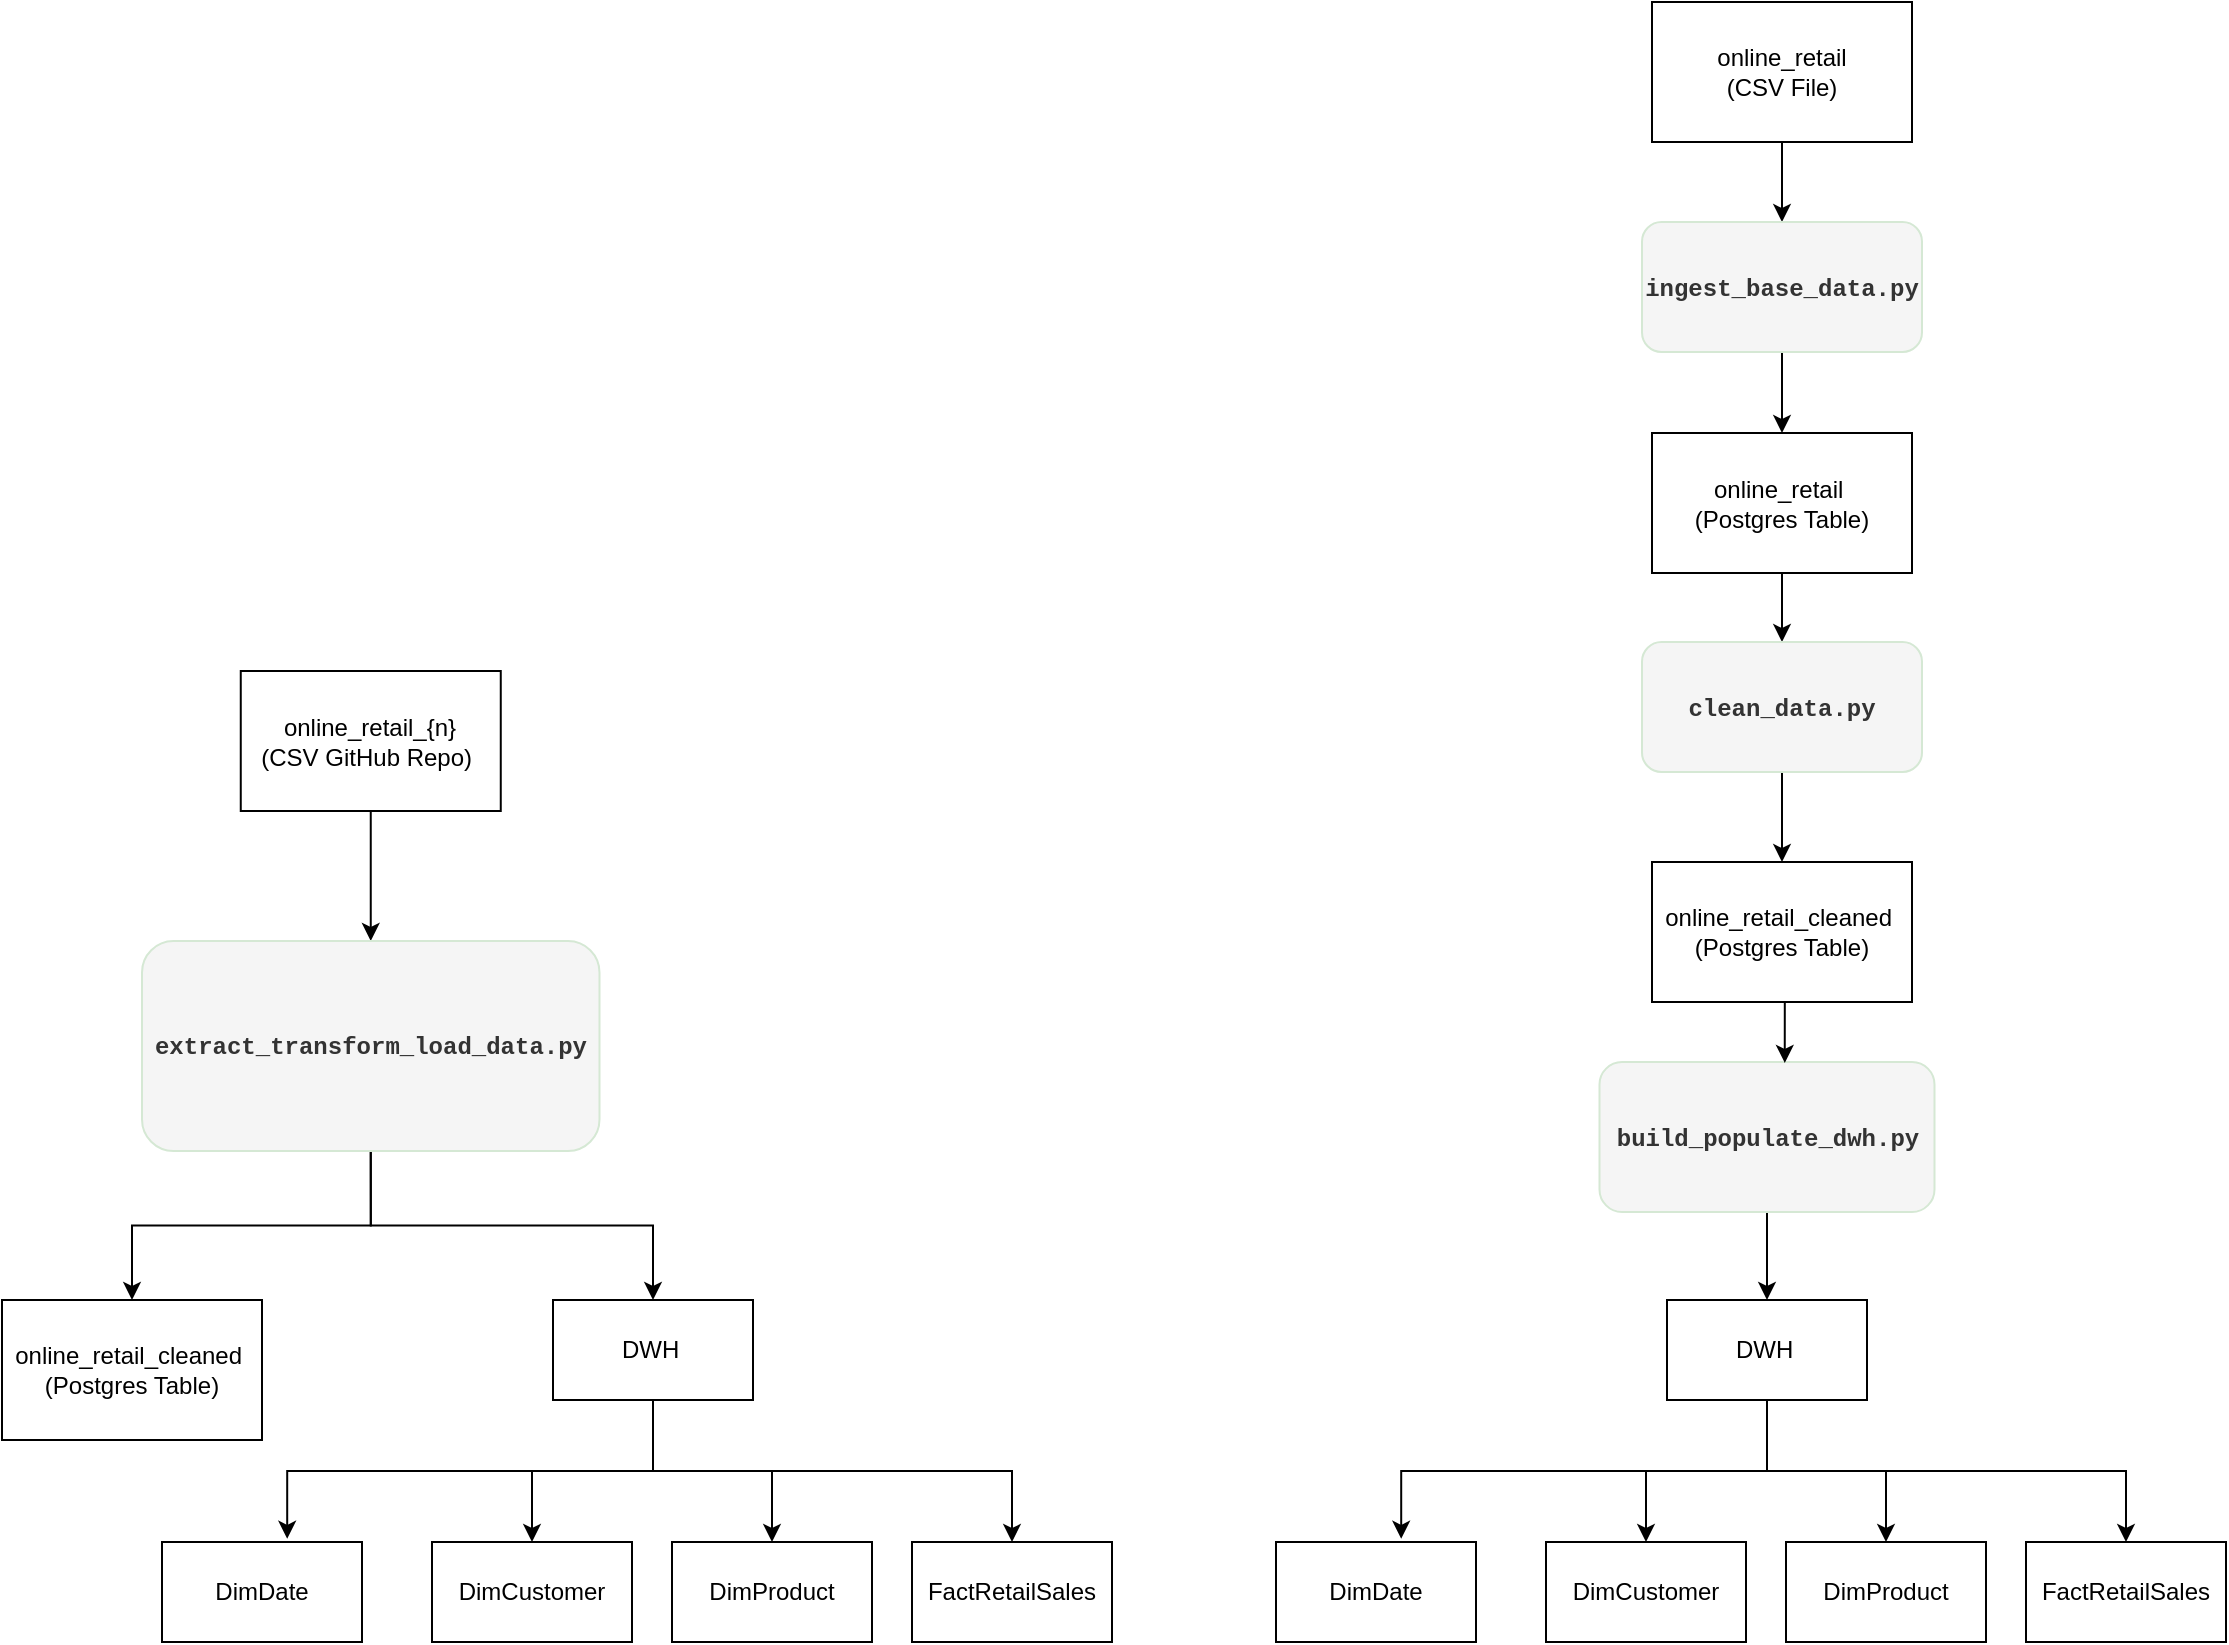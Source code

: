 <mxfile version="22.1.18" type="device">
  <diagram name="Page-1" id="fVnsqbMS0dPaiIEY5Dp5">
    <mxGraphModel dx="2548" dy="1115" grid="1" gridSize="10" guides="1" tooltips="1" connect="1" arrows="1" fold="1" page="1" pageScale="1" pageWidth="850" pageHeight="1100" math="0" shadow="0">
      <root>
        <mxCell id="0" />
        <mxCell id="1" parent="0" />
        <mxCell id="_E0lCerSwMU_hIe7kdEO-13" style="edgeStyle=orthogonalEdgeStyle;rounded=0;orthogonalLoop=1;jettySize=auto;html=1;exitX=0.5;exitY=1;exitDx=0;exitDy=0;entryX=0.5;entryY=0;entryDx=0;entryDy=0;" edge="1" parent="1" source="_E0lCerSwMU_hIe7kdEO-1" target="_E0lCerSwMU_hIe7kdEO-6">
          <mxGeometry relative="1" as="geometry" />
        </mxCell>
        <mxCell id="_E0lCerSwMU_hIe7kdEO-1" value="online_retail&lt;br&gt;(CSV File)" style="rounded=0;whiteSpace=wrap;html=1;" vertex="1" parent="1">
          <mxGeometry x="445" width="130" height="70" as="geometry" />
        </mxCell>
        <mxCell id="_E0lCerSwMU_hIe7kdEO-17" style="edgeStyle=orthogonalEdgeStyle;rounded=0;orthogonalLoop=1;jettySize=auto;html=1;exitX=0.5;exitY=1;exitDx=0;exitDy=0;" edge="1" parent="1" source="_E0lCerSwMU_hIe7kdEO-2" target="_E0lCerSwMU_hIe7kdEO-12">
          <mxGeometry relative="1" as="geometry" />
        </mxCell>
        <mxCell id="_E0lCerSwMU_hIe7kdEO-2" value="online_retail&amp;nbsp;&lt;br&gt;(Postgres Table)" style="whiteSpace=wrap;html=1;rounded=0;" vertex="1" parent="1">
          <mxGeometry x="445" y="215.5" width="130" height="70" as="geometry" />
        </mxCell>
        <mxCell id="_E0lCerSwMU_hIe7kdEO-4" value="online_retail_cleaned&amp;nbsp;&lt;br&gt;(Postgres Table)" style="whiteSpace=wrap;html=1;rounded=0;" vertex="1" parent="1">
          <mxGeometry x="445" y="430" width="130" height="70" as="geometry" />
        </mxCell>
        <mxCell id="_E0lCerSwMU_hIe7kdEO-16" style="edgeStyle=orthogonalEdgeStyle;rounded=0;orthogonalLoop=1;jettySize=auto;html=1;exitX=0.5;exitY=1;exitDx=0;exitDy=0;" edge="1" parent="1" source="_E0lCerSwMU_hIe7kdEO-6" target="_E0lCerSwMU_hIe7kdEO-2">
          <mxGeometry relative="1" as="geometry" />
        </mxCell>
        <mxCell id="_E0lCerSwMU_hIe7kdEO-6" value="&lt;b&gt;&lt;font face=&quot;Courier New&quot;&gt;ingest_base_data.py&lt;/font&gt;&lt;/b&gt;" style="rounded=1;whiteSpace=wrap;html=1;fillColor=#f5f5f5;fontColor=#333333;strokeColor=#D5E8D4;" vertex="1" parent="1">
          <mxGeometry x="440" y="110" width="140" height="65" as="geometry" />
        </mxCell>
        <mxCell id="_E0lCerSwMU_hIe7kdEO-18" style="edgeStyle=orthogonalEdgeStyle;rounded=0;orthogonalLoop=1;jettySize=auto;html=1;exitX=0.5;exitY=1;exitDx=0;exitDy=0;entryX=0.5;entryY=0;entryDx=0;entryDy=0;" edge="1" parent="1" source="_E0lCerSwMU_hIe7kdEO-12" target="_E0lCerSwMU_hIe7kdEO-4">
          <mxGeometry relative="1" as="geometry" />
        </mxCell>
        <mxCell id="_E0lCerSwMU_hIe7kdEO-12" value="&lt;b&gt;&lt;font face=&quot;Courier New&quot;&gt;clean_data.py&lt;/font&gt;&lt;/b&gt;" style="rounded=1;whiteSpace=wrap;html=1;fillColor=#f5f5f5;fontColor=#333333;strokeColor=#D5E8D4;" vertex="1" parent="1">
          <mxGeometry x="440" y="320" width="140" height="65" as="geometry" />
        </mxCell>
        <mxCell id="_E0lCerSwMU_hIe7kdEO-23" style="edgeStyle=orthogonalEdgeStyle;rounded=0;orthogonalLoop=1;jettySize=auto;html=1;exitX=0.5;exitY=1;exitDx=0;exitDy=0;entryX=0.5;entryY=0;entryDx=0;entryDy=0;" edge="1" parent="1" source="_E0lCerSwMU_hIe7kdEO-19" target="_E0lCerSwMU_hIe7kdEO-21">
          <mxGeometry relative="1" as="geometry" />
        </mxCell>
        <mxCell id="_E0lCerSwMU_hIe7kdEO-19" value="&lt;b&gt;&lt;font face=&quot;Courier New&quot;&gt;build_populate_dwh.py&lt;/font&gt;&lt;br&gt;&lt;/b&gt;" style="rounded=1;whiteSpace=wrap;html=1;fillColor=#f5f5f5;fontColor=#333333;strokeColor=#D5E8D4;" vertex="1" parent="1">
          <mxGeometry x="418.75" y="530" width="167.5" height="75" as="geometry" />
        </mxCell>
        <mxCell id="_E0lCerSwMU_hIe7kdEO-20" style="edgeStyle=orthogonalEdgeStyle;rounded=0;orthogonalLoop=1;jettySize=auto;html=1;exitX=0.5;exitY=1;exitDx=0;exitDy=0;entryX=0.553;entryY=0.006;entryDx=0;entryDy=0;entryPerimeter=0;" edge="1" parent="1" source="_E0lCerSwMU_hIe7kdEO-4" target="_E0lCerSwMU_hIe7kdEO-19">
          <mxGeometry relative="1" as="geometry" />
        </mxCell>
        <mxCell id="_E0lCerSwMU_hIe7kdEO-32" style="edgeStyle=orthogonalEdgeStyle;rounded=0;orthogonalLoop=1;jettySize=auto;html=1;exitX=0.5;exitY=1;exitDx=0;exitDy=0;entryX=0.5;entryY=0;entryDx=0;entryDy=0;" edge="1" parent="1" source="_E0lCerSwMU_hIe7kdEO-21" target="_E0lCerSwMU_hIe7kdEO-24">
          <mxGeometry relative="1" as="geometry" />
        </mxCell>
        <mxCell id="_E0lCerSwMU_hIe7kdEO-33" style="edgeStyle=orthogonalEdgeStyle;rounded=0;orthogonalLoop=1;jettySize=auto;html=1;exitX=0.5;exitY=1;exitDx=0;exitDy=0;entryX=0.5;entryY=0;entryDx=0;entryDy=0;" edge="1" parent="1" source="_E0lCerSwMU_hIe7kdEO-21" target="_E0lCerSwMU_hIe7kdEO-25">
          <mxGeometry relative="1" as="geometry" />
        </mxCell>
        <mxCell id="_E0lCerSwMU_hIe7kdEO-34" style="edgeStyle=orthogonalEdgeStyle;rounded=0;orthogonalLoop=1;jettySize=auto;html=1;exitX=0.5;exitY=1;exitDx=0;exitDy=0;entryX=0.5;entryY=0;entryDx=0;entryDy=0;" edge="1" parent="1" source="_E0lCerSwMU_hIe7kdEO-21" target="_E0lCerSwMU_hIe7kdEO-26">
          <mxGeometry relative="1" as="geometry" />
        </mxCell>
        <mxCell id="_E0lCerSwMU_hIe7kdEO-21" value="DWH&amp;nbsp;" style="whiteSpace=wrap;html=1;rounded=0;" vertex="1" parent="1">
          <mxGeometry x="452.5" y="649" width="100" height="50" as="geometry" />
        </mxCell>
        <mxCell id="_E0lCerSwMU_hIe7kdEO-24" value="DimCustomer" style="whiteSpace=wrap;html=1;rounded=0;" vertex="1" parent="1">
          <mxGeometry x="392" y="770" width="100" height="50" as="geometry" />
        </mxCell>
        <mxCell id="_E0lCerSwMU_hIe7kdEO-25" value="DimProduct" style="whiteSpace=wrap;html=1;rounded=0;" vertex="1" parent="1">
          <mxGeometry x="512" y="770" width="100" height="50" as="geometry" />
        </mxCell>
        <mxCell id="_E0lCerSwMU_hIe7kdEO-26" value="FactRetailSales" style="whiteSpace=wrap;html=1;rounded=0;" vertex="1" parent="1">
          <mxGeometry x="632" y="770" width="100" height="50" as="geometry" />
        </mxCell>
        <mxCell id="_E0lCerSwMU_hIe7kdEO-28" value="DimDate" style="whiteSpace=wrap;html=1;rounded=0;" vertex="1" parent="1">
          <mxGeometry x="257" y="770" width="100" height="50" as="geometry" />
        </mxCell>
        <mxCell id="_E0lCerSwMU_hIe7kdEO-31" style="edgeStyle=orthogonalEdgeStyle;rounded=0;orthogonalLoop=1;jettySize=auto;html=1;exitX=0.5;exitY=1;exitDx=0;exitDy=0;entryX=0.626;entryY=-0.032;entryDx=0;entryDy=0;entryPerimeter=0;" edge="1" parent="1" source="_E0lCerSwMU_hIe7kdEO-21" target="_E0lCerSwMU_hIe7kdEO-28">
          <mxGeometry relative="1" as="geometry" />
        </mxCell>
        <mxCell id="_E0lCerSwMU_hIe7kdEO-40" style="edgeStyle=orthogonalEdgeStyle;rounded=0;orthogonalLoop=1;jettySize=auto;html=1;exitX=0.5;exitY=1;exitDx=0;exitDy=0;entryX=0.5;entryY=0;entryDx=0;entryDy=0;" edge="1" parent="1" source="_E0lCerSwMU_hIe7kdEO-38" target="_E0lCerSwMU_hIe7kdEO-39">
          <mxGeometry relative="1" as="geometry" />
        </mxCell>
        <mxCell id="_E0lCerSwMU_hIe7kdEO-38" value="online_retail_{n}&lt;br&gt;(CSV GitHub Repo)&amp;nbsp;" style="whiteSpace=wrap;html=1;rounded=0;" vertex="1" parent="1">
          <mxGeometry x="-260.62" y="334.5" width="130" height="70" as="geometry" />
        </mxCell>
        <mxCell id="_E0lCerSwMU_hIe7kdEO-44" style="edgeStyle=orthogonalEdgeStyle;rounded=0;orthogonalLoop=1;jettySize=auto;html=1;exitX=0.5;exitY=1;exitDx=0;exitDy=0;" edge="1" parent="1" source="_E0lCerSwMU_hIe7kdEO-39" target="_E0lCerSwMU_hIe7kdEO-41">
          <mxGeometry relative="1" as="geometry" />
        </mxCell>
        <mxCell id="_E0lCerSwMU_hIe7kdEO-63" style="edgeStyle=orthogonalEdgeStyle;rounded=0;orthogonalLoop=1;jettySize=auto;html=1;exitX=0.5;exitY=1;exitDx=0;exitDy=0;entryX=0.5;entryY=0;entryDx=0;entryDy=0;" edge="1" parent="1" source="_E0lCerSwMU_hIe7kdEO-39" target="_E0lCerSwMU_hIe7kdEO-57">
          <mxGeometry relative="1" as="geometry" />
        </mxCell>
        <mxCell id="_E0lCerSwMU_hIe7kdEO-39" value="&lt;b&gt;&lt;font face=&quot;Courier New&quot;&gt;extract_transform_load_data.py&lt;/font&gt;&lt;br&gt;&lt;/b&gt;" style="rounded=1;whiteSpace=wrap;html=1;fillColor=#f5f5f5;fontColor=#333333;strokeColor=#D5E8D4;" vertex="1" parent="1">
          <mxGeometry x="-310" y="469.5" width="228.75" height="105" as="geometry" />
        </mxCell>
        <mxCell id="_E0lCerSwMU_hIe7kdEO-41" value="online_retail_cleaned&amp;nbsp;&lt;br&gt;(Postgres Table)" style="whiteSpace=wrap;html=1;rounded=0;" vertex="1" parent="1">
          <mxGeometry x="-380" y="649" width="130" height="70" as="geometry" />
        </mxCell>
        <mxCell id="_E0lCerSwMU_hIe7kdEO-54" style="edgeStyle=orthogonalEdgeStyle;rounded=0;orthogonalLoop=1;jettySize=auto;html=1;exitX=0.5;exitY=1;exitDx=0;exitDy=0;entryX=0.5;entryY=0;entryDx=0;entryDy=0;" edge="1" parent="1" source="_E0lCerSwMU_hIe7kdEO-57" target="_E0lCerSwMU_hIe7kdEO-58">
          <mxGeometry relative="1" as="geometry" />
        </mxCell>
        <mxCell id="_E0lCerSwMU_hIe7kdEO-55" style="edgeStyle=orthogonalEdgeStyle;rounded=0;orthogonalLoop=1;jettySize=auto;html=1;exitX=0.5;exitY=1;exitDx=0;exitDy=0;entryX=0.5;entryY=0;entryDx=0;entryDy=0;" edge="1" parent="1" source="_E0lCerSwMU_hIe7kdEO-57" target="_E0lCerSwMU_hIe7kdEO-59">
          <mxGeometry relative="1" as="geometry" />
        </mxCell>
        <mxCell id="_E0lCerSwMU_hIe7kdEO-56" style="edgeStyle=orthogonalEdgeStyle;rounded=0;orthogonalLoop=1;jettySize=auto;html=1;exitX=0.5;exitY=1;exitDx=0;exitDy=0;entryX=0.5;entryY=0;entryDx=0;entryDy=0;" edge="1" parent="1" source="_E0lCerSwMU_hIe7kdEO-57" target="_E0lCerSwMU_hIe7kdEO-60">
          <mxGeometry relative="1" as="geometry" />
        </mxCell>
        <mxCell id="_E0lCerSwMU_hIe7kdEO-57" value="DWH&amp;nbsp;" style="whiteSpace=wrap;html=1;rounded=0;" vertex="1" parent="1">
          <mxGeometry x="-104.5" y="649" width="100" height="50" as="geometry" />
        </mxCell>
        <mxCell id="_E0lCerSwMU_hIe7kdEO-58" value="DimCustomer" style="whiteSpace=wrap;html=1;rounded=0;" vertex="1" parent="1">
          <mxGeometry x="-165" y="770" width="100" height="50" as="geometry" />
        </mxCell>
        <mxCell id="_E0lCerSwMU_hIe7kdEO-59" value="DimProduct" style="whiteSpace=wrap;html=1;rounded=0;" vertex="1" parent="1">
          <mxGeometry x="-45" y="770" width="100" height="50" as="geometry" />
        </mxCell>
        <mxCell id="_E0lCerSwMU_hIe7kdEO-60" value="FactRetailSales" style="whiteSpace=wrap;html=1;rounded=0;" vertex="1" parent="1">
          <mxGeometry x="75" y="770" width="100" height="50" as="geometry" />
        </mxCell>
        <mxCell id="_E0lCerSwMU_hIe7kdEO-61" value="DimDate" style="whiteSpace=wrap;html=1;rounded=0;" vertex="1" parent="1">
          <mxGeometry x="-300" y="770" width="100" height="50" as="geometry" />
        </mxCell>
        <mxCell id="_E0lCerSwMU_hIe7kdEO-62" style="edgeStyle=orthogonalEdgeStyle;rounded=0;orthogonalLoop=1;jettySize=auto;html=1;exitX=0.5;exitY=1;exitDx=0;exitDy=0;entryX=0.626;entryY=-0.032;entryDx=0;entryDy=0;entryPerimeter=0;" edge="1" parent="1" source="_E0lCerSwMU_hIe7kdEO-57" target="_E0lCerSwMU_hIe7kdEO-61">
          <mxGeometry relative="1" as="geometry" />
        </mxCell>
      </root>
    </mxGraphModel>
  </diagram>
</mxfile>
